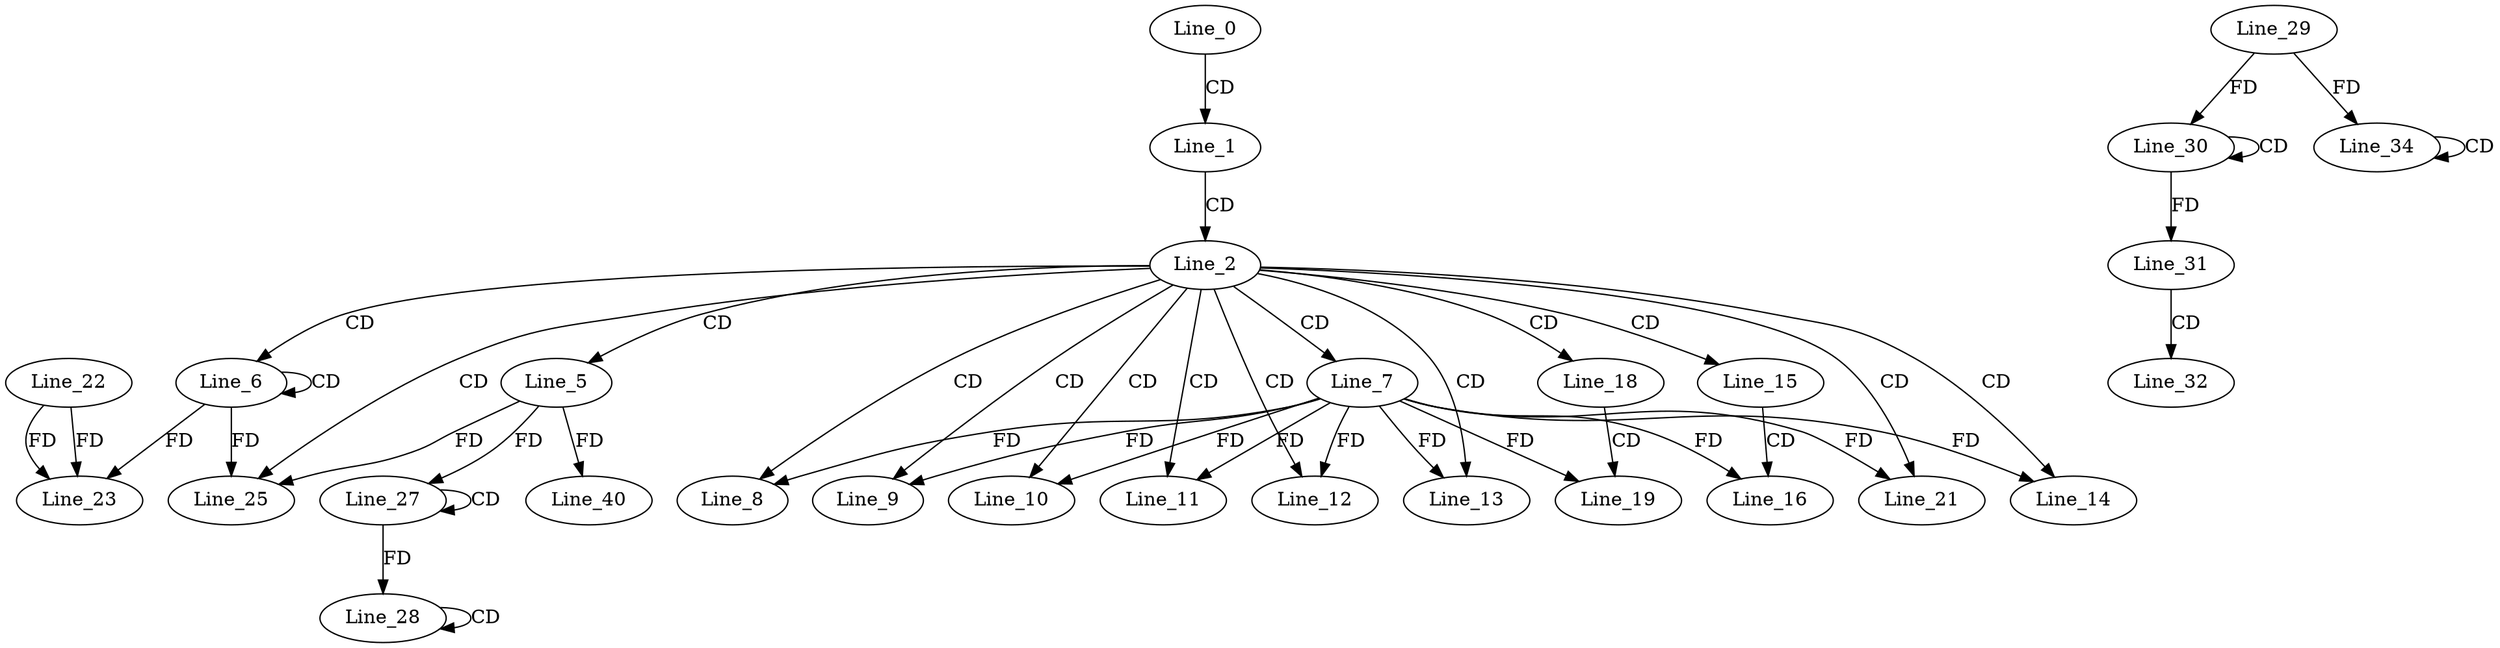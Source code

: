 digraph G {
  Line_0;
  Line_1;
  Line_2;
  Line_5;
  Line_6;
  Line_6;
  Line_7;
  Line_8;
  Line_9;
  Line_10;
  Line_11;
  Line_12;
  Line_13;
  Line_14;
  Line_15;
  Line_16;
  Line_18;
  Line_19;
  Line_21;
  Line_23;
  Line_22;
  Line_23;
  Line_23;
  Line_25;
  Line_25;
  Line_27;
  Line_27;
  Line_28;
  Line_28;
  Line_28;
  Line_30;
  Line_30;
  Line_29;
  Line_31;
  Line_32;
  Line_34;
  Line_34;
  Line_34;
  Line_40;
  Line_0 -> Line_1 [ label="CD" ];
  Line_1 -> Line_2 [ label="CD" ];
  Line_2 -> Line_5 [ label="CD" ];
  Line_2 -> Line_6 [ label="CD" ];
  Line_6 -> Line_6 [ label="CD" ];
  Line_2 -> Line_7 [ label="CD" ];
  Line_2 -> Line_8 [ label="CD" ];
  Line_7 -> Line_8 [ label="FD" ];
  Line_2 -> Line_9 [ label="CD" ];
  Line_7 -> Line_9 [ label="FD" ];
  Line_2 -> Line_10 [ label="CD" ];
  Line_7 -> Line_10 [ label="FD" ];
  Line_2 -> Line_11 [ label="CD" ];
  Line_7 -> Line_11 [ label="FD" ];
  Line_2 -> Line_12 [ label="CD" ];
  Line_7 -> Line_12 [ label="FD" ];
  Line_2 -> Line_13 [ label="CD" ];
  Line_7 -> Line_13 [ label="FD" ];
  Line_2 -> Line_14 [ label="CD" ];
  Line_7 -> Line_14 [ label="FD" ];
  Line_2 -> Line_15 [ label="CD" ];
  Line_15 -> Line_16 [ label="CD" ];
  Line_7 -> Line_16 [ label="FD" ];
  Line_2 -> Line_18 [ label="CD" ];
  Line_18 -> Line_19 [ label="CD" ];
  Line_7 -> Line_19 [ label="FD" ];
  Line_2 -> Line_21 [ label="CD" ];
  Line_7 -> Line_21 [ label="FD" ];
  Line_6 -> Line_23 [ label="FD" ];
  Line_22 -> Line_23 [ label="FD" ];
  Line_22 -> Line_23 [ label="FD" ];
  Line_2 -> Line_25 [ label="CD" ];
  Line_5 -> Line_25 [ label="FD" ];
  Line_6 -> Line_25 [ label="FD" ];
  Line_27 -> Line_27 [ label="CD" ];
  Line_5 -> Line_27 [ label="FD" ];
  Line_28 -> Line_28 [ label="CD" ];
  Line_27 -> Line_28 [ label="FD" ];
  Line_30 -> Line_30 [ label="CD" ];
  Line_29 -> Line_30 [ label="FD" ];
  Line_30 -> Line_31 [ label="FD" ];
  Line_31 -> Line_32 [ label="CD" ];
  Line_34 -> Line_34 [ label="CD" ];
  Line_29 -> Line_34 [ label="FD" ];
  Line_5 -> Line_40 [ label="FD" ];
}
